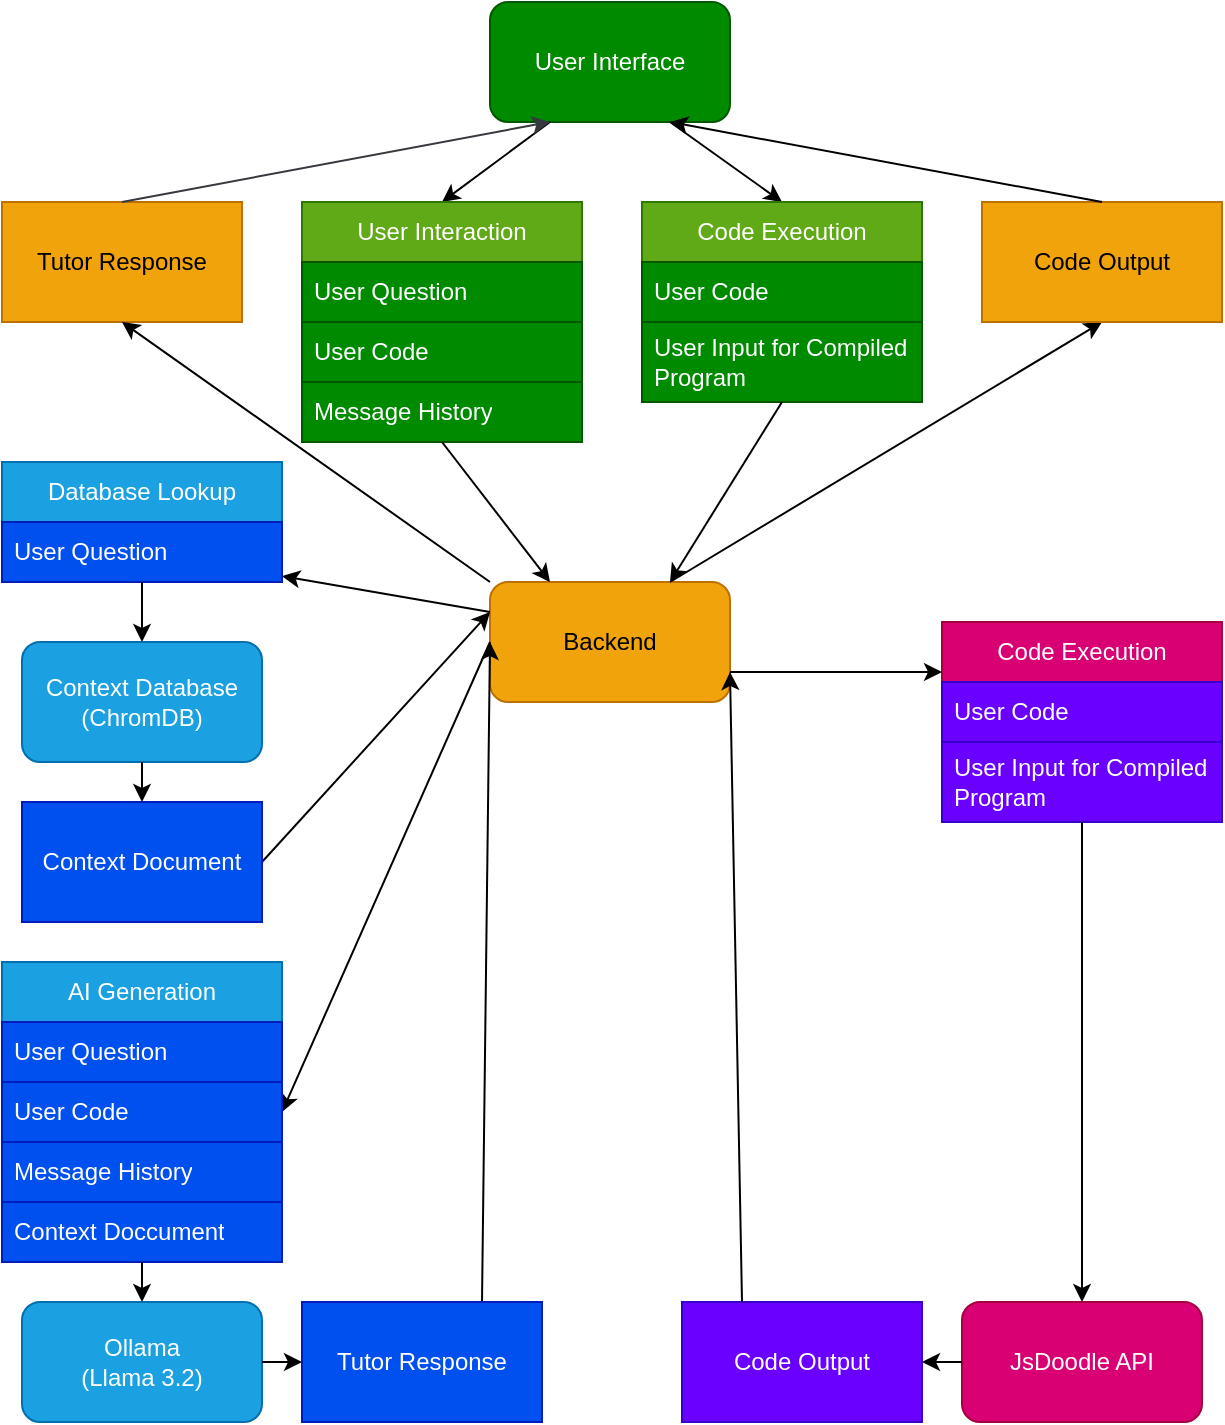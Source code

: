 <mxfile version="26.2.4">
  <diagram name="Page-1" id="Ih6s8407GPftAA1d-NDL">
    <mxGraphModel dx="1301" dy="838" grid="1" gridSize="10" guides="1" tooltips="1" connect="1" arrows="1" fold="1" page="1" pageScale="1" pageWidth="827" pageHeight="1169" math="0" shadow="0">
      <root>
        <mxCell id="0" />
        <mxCell id="1" parent="0" />
        <mxCell id="bCs0D3ElvCFrIqhlkfA1-1" value="User Interface" style="rounded=1;whiteSpace=wrap;html=1;fillColor=#008a00;fontColor=#ffffff;strokeColor=#005700;" vertex="1" parent="1">
          <mxGeometry x="354" y="20" width="120" height="60" as="geometry" />
        </mxCell>
        <mxCell id="bCs0D3ElvCFrIqhlkfA1-2" value="Backend" style="rounded=1;whiteSpace=wrap;html=1;fillColor=#f0a30a;fontColor=#000000;strokeColor=#BD7000;" vertex="1" parent="1">
          <mxGeometry x="354" y="310" width="120" height="60" as="geometry" />
        </mxCell>
        <mxCell id="bCs0D3ElvCFrIqhlkfA1-6" value="" style="endArrow=classic;html=1;rounded=0;exitX=0.25;exitY=1;exitDx=0;exitDy=0;entryX=0.5;entryY=0;entryDx=0;entryDy=0;strokeColor=light-dark(#000000,#000000);" edge="1" parent="1" source="bCs0D3ElvCFrIqhlkfA1-1" target="bCs0D3ElvCFrIqhlkfA1-7">
          <mxGeometry width="50" height="50" relative="1" as="geometry">
            <mxPoint x="320" y="270" as="sourcePoint" />
            <mxPoint x="370" y="220" as="targetPoint" />
          </mxGeometry>
        </mxCell>
        <mxCell id="bCs0D3ElvCFrIqhlkfA1-7" value="User Interaction" style="swimlane;fontStyle=0;childLayout=stackLayout;horizontal=1;startSize=30;horizontalStack=0;resizeParent=1;resizeParentMax=0;resizeLast=0;collapsible=1;marginBottom=0;whiteSpace=wrap;html=1;fillColor=#60a917;fontColor=#ffffff;strokeColor=#2D7600;" vertex="1" parent="1">
          <mxGeometry x="260" y="120" width="140" height="120" as="geometry" />
        </mxCell>
        <mxCell id="bCs0D3ElvCFrIqhlkfA1-8" value="User Question" style="text;strokeColor=#005700;fillColor=#008a00;align=left;verticalAlign=middle;spacingLeft=4;spacingRight=4;overflow=hidden;points=[[0,0.5],[1,0.5]];portConstraint=eastwest;rotatable=0;whiteSpace=wrap;html=1;fontColor=#ffffff;" vertex="1" parent="bCs0D3ElvCFrIqhlkfA1-7">
          <mxGeometry y="30" width="140" height="30" as="geometry" />
        </mxCell>
        <mxCell id="bCs0D3ElvCFrIqhlkfA1-9" value="User Code" style="text;strokeColor=#005700;fillColor=#008a00;align=left;verticalAlign=middle;spacingLeft=4;spacingRight=4;overflow=hidden;points=[[0,0.5],[1,0.5]];portConstraint=eastwest;rotatable=0;whiteSpace=wrap;html=1;fontColor=#ffffff;" vertex="1" parent="bCs0D3ElvCFrIqhlkfA1-7">
          <mxGeometry y="60" width="140" height="30" as="geometry" />
        </mxCell>
        <mxCell id="bCs0D3ElvCFrIqhlkfA1-10" value="Message History" style="text;strokeColor=#005700;fillColor=#008a00;align=left;verticalAlign=middle;spacingLeft=4;spacingRight=4;overflow=hidden;points=[[0,0.5],[1,0.5]];portConstraint=eastwest;rotatable=0;whiteSpace=wrap;html=1;fontColor=#ffffff;" vertex="1" parent="bCs0D3ElvCFrIqhlkfA1-7">
          <mxGeometry y="90" width="140" height="30" as="geometry" />
        </mxCell>
        <mxCell id="bCs0D3ElvCFrIqhlkfA1-12" value="" style="endArrow=classic;html=1;rounded=0;entryX=0.25;entryY=0;entryDx=0;entryDy=0;exitX=0.5;exitY=1;exitDx=0;exitDy=0;strokeColor=light-dark(#000000,#000000);" edge="1" parent="1" source="bCs0D3ElvCFrIqhlkfA1-7" target="bCs0D3ElvCFrIqhlkfA1-2">
          <mxGeometry width="50" height="50" relative="1" as="geometry">
            <mxPoint x="300" y="330" as="sourcePoint" />
            <mxPoint x="350" y="330" as="targetPoint" />
          </mxGeometry>
        </mxCell>
        <mxCell id="bCs0D3ElvCFrIqhlkfA1-13" value="" style="endArrow=classic;html=1;rounded=0;exitX=0;exitY=0.25;exitDx=0;exitDy=0;strokeColor=light-dark(#000000,#000000);" edge="1" parent="1" source="bCs0D3ElvCFrIqhlkfA1-2" target="bCs0D3ElvCFrIqhlkfA1-20">
          <mxGeometry width="50" height="50" relative="1" as="geometry">
            <mxPoint x="230" y="550" as="sourcePoint" />
            <mxPoint x="250" y="425" as="targetPoint" />
          </mxGeometry>
        </mxCell>
        <mxCell id="bCs0D3ElvCFrIqhlkfA1-14" value="" style="endArrow=classic;html=1;rounded=0;exitX=1;exitY=0.5;exitDx=0;exitDy=0;entryX=0;entryY=0.25;entryDx=0;entryDy=0;strokeColor=light-dark(#000000,#000000);" edge="1" parent="1" source="bCs0D3ElvCFrIqhlkfA1-28" target="bCs0D3ElvCFrIqhlkfA1-2">
          <mxGeometry width="50" height="50" relative="1" as="geometry">
            <mxPoint x="140" y="490" as="sourcePoint" />
            <mxPoint x="340" y="430" as="targetPoint" />
          </mxGeometry>
        </mxCell>
        <mxCell id="bCs0D3ElvCFrIqhlkfA1-15" value="Context Database (ChromDB)" style="rounded=1;whiteSpace=wrap;html=1;fillColor=#1ba1e2;fontColor=#ffffff;strokeColor=#006EAF;" vertex="1" parent="1">
          <mxGeometry x="120" y="340" width="120" height="60" as="geometry" />
        </mxCell>
        <mxCell id="bCs0D3ElvCFrIqhlkfA1-16" value="" style="endArrow=classic;html=1;rounded=0;exitX=0;exitY=0.5;exitDx=0;exitDy=0;entryX=1;entryY=0.5;entryDx=0;entryDy=0;strokeColor=light-dark(#000000,#000000);" edge="1" parent="1" source="bCs0D3ElvCFrIqhlkfA1-2" target="bCs0D3ElvCFrIqhlkfA1-38">
          <mxGeometry width="50" height="50" relative="1" as="geometry">
            <mxPoint x="200" y="630" as="sourcePoint" />
            <mxPoint x="151" y="570" as="targetPoint" />
          </mxGeometry>
        </mxCell>
        <mxCell id="bCs0D3ElvCFrIqhlkfA1-17" value="" style="endArrow=classic;html=1;rounded=0;entryX=0;entryY=0.5;entryDx=0;entryDy=0;exitX=0.75;exitY=0;exitDx=0;exitDy=0;strokeColor=light-dark(#000000,#000000);" edge="1" parent="1" source="bCs0D3ElvCFrIqhlkfA1-42" target="bCs0D3ElvCFrIqhlkfA1-2">
          <mxGeometry width="50" height="50" relative="1" as="geometry">
            <mxPoint x="380" y="670" as="sourcePoint" />
            <mxPoint x="280" y="610" as="targetPoint" />
          </mxGeometry>
        </mxCell>
        <mxCell id="bCs0D3ElvCFrIqhlkfA1-19" value="Database Lookup" style="swimlane;fontStyle=0;childLayout=stackLayout;horizontal=1;startSize=30;horizontalStack=0;resizeParent=1;resizeParentMax=0;resizeLast=0;collapsible=1;marginBottom=0;whiteSpace=wrap;html=1;fillColor=#1ba1e2;fontColor=#ffffff;strokeColor=#006EAF;" vertex="1" parent="1">
          <mxGeometry x="110" y="250" width="140" height="60" as="geometry" />
        </mxCell>
        <mxCell id="bCs0D3ElvCFrIqhlkfA1-20" value="User Question" style="text;strokeColor=#001DBC;fillColor=#0050ef;align=left;verticalAlign=middle;spacingLeft=4;spacingRight=4;overflow=hidden;points=[[0,0.5],[1,0.5]];portConstraint=eastwest;rotatable=0;whiteSpace=wrap;html=1;fontColor=#ffffff;" vertex="1" parent="bCs0D3ElvCFrIqhlkfA1-19">
          <mxGeometry y="30" width="140" height="30" as="geometry" />
        </mxCell>
        <mxCell id="bCs0D3ElvCFrIqhlkfA1-23" value="" style="endArrow=classic;html=1;rounded=0;entryX=0.5;entryY=0;entryDx=0;entryDy=0;exitX=0.5;exitY=1;exitDx=0;exitDy=0;strokeColor=light-dark(#000000,#000000);" edge="1" parent="1" source="bCs0D3ElvCFrIqhlkfA1-19" target="bCs0D3ElvCFrIqhlkfA1-15">
          <mxGeometry width="50" height="50" relative="1" as="geometry">
            <mxPoint x="80" y="320" as="sourcePoint" />
            <mxPoint x="230" y="320" as="targetPoint" />
          </mxGeometry>
        </mxCell>
        <mxCell id="bCs0D3ElvCFrIqhlkfA1-28" value="Context Document" style="rounded=0;whiteSpace=wrap;html=1;fillColor=#0050ef;fontColor=#ffffff;strokeColor=#001DBC;" vertex="1" parent="1">
          <mxGeometry x="120" y="420" width="120" height="60" as="geometry" />
        </mxCell>
        <mxCell id="bCs0D3ElvCFrIqhlkfA1-29" value="Ollama&lt;div&gt;(Llama 3.2)&lt;/div&gt;" style="rounded=1;whiteSpace=wrap;html=1;fillColor=#1ba1e2;fontColor=#ffffff;strokeColor=#006EAF;" vertex="1" parent="1">
          <mxGeometry x="120" y="670" width="120" height="60" as="geometry" />
        </mxCell>
        <mxCell id="bCs0D3ElvCFrIqhlkfA1-31" value="" style="endArrow=classic;html=1;rounded=0;exitX=0.5;exitY=1;exitDx=0;exitDy=0;entryX=0.5;entryY=0;entryDx=0;entryDy=0;strokeColor=light-dark(#000000,#000000);" edge="1" parent="1" source="bCs0D3ElvCFrIqhlkfA1-15" target="bCs0D3ElvCFrIqhlkfA1-28">
          <mxGeometry width="50" height="50" relative="1" as="geometry">
            <mxPoint x="50" y="410" as="sourcePoint" />
            <mxPoint x="100" y="360" as="targetPoint" />
          </mxGeometry>
        </mxCell>
        <mxCell id="bCs0D3ElvCFrIqhlkfA1-32" value="" style="endArrow=classic;html=1;rounded=0;exitX=0.75;exitY=1;exitDx=0;exitDy=0;entryX=0.5;entryY=0;entryDx=0;entryDy=0;strokeColor=light-dark(#000000,#000000);" edge="1" parent="1" source="bCs0D3ElvCFrIqhlkfA1-1" target="bCs0D3ElvCFrIqhlkfA1-33">
          <mxGeometry width="50" height="50" relative="1" as="geometry">
            <mxPoint x="460" y="130" as="sourcePoint" />
            <mxPoint x="510" y="80" as="targetPoint" />
          </mxGeometry>
        </mxCell>
        <mxCell id="bCs0D3ElvCFrIqhlkfA1-33" value="Code Execution" style="swimlane;fontStyle=0;childLayout=stackLayout;horizontal=1;startSize=30;horizontalStack=0;resizeParent=1;resizeParentMax=0;resizeLast=0;collapsible=1;marginBottom=0;whiteSpace=wrap;html=1;fillColor=#60a917;fontColor=#ffffff;strokeColor=#2D7600;" vertex="1" parent="1">
          <mxGeometry x="430" y="120" width="140" height="100" as="geometry" />
        </mxCell>
        <mxCell id="bCs0D3ElvCFrIqhlkfA1-34" value="User Code" style="text;strokeColor=#005700;fillColor=#008a00;align=left;verticalAlign=middle;spacingLeft=4;spacingRight=4;overflow=hidden;points=[[0,0.5],[1,0.5]];portConstraint=eastwest;rotatable=0;whiteSpace=wrap;html=1;fontColor=#ffffff;" vertex="1" parent="bCs0D3ElvCFrIqhlkfA1-33">
          <mxGeometry y="30" width="140" height="30" as="geometry" />
        </mxCell>
        <mxCell id="bCs0D3ElvCFrIqhlkfA1-35" value="User Input for Compiled Program" style="text;strokeColor=#005700;fillColor=#008a00;align=left;verticalAlign=middle;spacingLeft=4;spacingRight=4;overflow=hidden;points=[[0,0.5],[1,0.5]];portConstraint=eastwest;rotatable=0;whiteSpace=wrap;html=1;fontColor=#ffffff;" vertex="1" parent="bCs0D3ElvCFrIqhlkfA1-33">
          <mxGeometry y="60" width="140" height="40" as="geometry" />
        </mxCell>
        <mxCell id="bCs0D3ElvCFrIqhlkfA1-37" value="" style="endArrow=classic;html=1;rounded=0;exitX=0.5;exitY=1;exitDx=0;exitDy=0;entryX=0.75;entryY=0;entryDx=0;entryDy=0;strokeColor=light-dark(#000000,#000000);" edge="1" parent="1" source="bCs0D3ElvCFrIqhlkfA1-33" target="bCs0D3ElvCFrIqhlkfA1-2">
          <mxGeometry width="50" height="50" relative="1" as="geometry">
            <mxPoint x="510" y="280" as="sourcePoint" />
            <mxPoint x="560" y="230" as="targetPoint" />
          </mxGeometry>
        </mxCell>
        <mxCell id="bCs0D3ElvCFrIqhlkfA1-38" value="AI Generation" style="swimlane;fontStyle=0;childLayout=stackLayout;horizontal=1;startSize=30;horizontalStack=0;resizeParent=1;resizeParentMax=0;resizeLast=0;collapsible=1;marginBottom=0;whiteSpace=wrap;html=1;fillColor=#1ba1e2;fontColor=#ffffff;strokeColor=#006EAF;" vertex="1" parent="1">
          <mxGeometry x="110" y="500" width="140" height="150" as="geometry" />
        </mxCell>
        <mxCell id="bCs0D3ElvCFrIqhlkfA1-39" value="User Question" style="text;strokeColor=#001DBC;fillColor=#0050ef;align=left;verticalAlign=middle;spacingLeft=4;spacingRight=4;overflow=hidden;points=[[0,0.5],[1,0.5]];portConstraint=eastwest;rotatable=0;whiteSpace=wrap;html=1;fontColor=#ffffff;" vertex="1" parent="bCs0D3ElvCFrIqhlkfA1-38">
          <mxGeometry y="30" width="140" height="30" as="geometry" />
        </mxCell>
        <mxCell id="bCs0D3ElvCFrIqhlkfA1-40" value="User Code" style="text;strokeColor=#001DBC;fillColor=#0050ef;align=left;verticalAlign=middle;spacingLeft=4;spacingRight=4;overflow=hidden;points=[[0,0.5],[1,0.5]];portConstraint=eastwest;rotatable=0;whiteSpace=wrap;html=1;fontColor=#ffffff;" vertex="1" parent="bCs0D3ElvCFrIqhlkfA1-38">
          <mxGeometry y="60" width="140" height="30" as="geometry" />
        </mxCell>
        <mxCell id="bCs0D3ElvCFrIqhlkfA1-41" value="Message History" style="text;strokeColor=#001DBC;fillColor=#0050ef;align=left;verticalAlign=middle;spacingLeft=4;spacingRight=4;overflow=hidden;points=[[0,0.5],[1,0.5]];portConstraint=eastwest;rotatable=0;whiteSpace=wrap;html=1;fontColor=#ffffff;" vertex="1" parent="bCs0D3ElvCFrIqhlkfA1-38">
          <mxGeometry y="90" width="140" height="30" as="geometry" />
        </mxCell>
        <mxCell id="bCs0D3ElvCFrIqhlkfA1-43" value="Context Doccument" style="text;strokeColor=#001DBC;fillColor=#0050ef;align=left;verticalAlign=middle;spacingLeft=4;spacingRight=4;overflow=hidden;points=[[0,0.5],[1,0.5]];portConstraint=eastwest;rotatable=0;whiteSpace=wrap;html=1;fontColor=#ffffff;" vertex="1" parent="bCs0D3ElvCFrIqhlkfA1-38">
          <mxGeometry y="120" width="140" height="30" as="geometry" />
        </mxCell>
        <mxCell id="bCs0D3ElvCFrIqhlkfA1-42" value="Tutor Response" style="rounded=0;whiteSpace=wrap;html=1;fillColor=#0050ef;fontColor=#ffffff;strokeColor=#001DBC;" vertex="1" parent="1">
          <mxGeometry x="260" y="670" width="120" height="60" as="geometry" />
        </mxCell>
        <mxCell id="bCs0D3ElvCFrIqhlkfA1-44" value="" style="endArrow=classic;html=1;rounded=0;exitX=0.5;exitY=1;exitDx=0;exitDy=0;entryX=0.5;entryY=0;entryDx=0;entryDy=0;strokeColor=light-dark(#000000,#000000);" edge="1" parent="1" source="bCs0D3ElvCFrIqhlkfA1-38" target="bCs0D3ElvCFrIqhlkfA1-29">
          <mxGeometry width="50" height="50" relative="1" as="geometry">
            <mxPoint x="170" y="720" as="sourcePoint" />
            <mxPoint x="220" y="670" as="targetPoint" />
          </mxGeometry>
        </mxCell>
        <mxCell id="bCs0D3ElvCFrIqhlkfA1-45" value="" style="endArrow=classic;html=1;rounded=0;exitX=1;exitY=0.5;exitDx=0;exitDy=0;entryX=0;entryY=0.5;entryDx=0;entryDy=0;strokeColor=light-dark(#000000,#000000);" edge="1" parent="1" source="bCs0D3ElvCFrIqhlkfA1-29" target="bCs0D3ElvCFrIqhlkfA1-42">
          <mxGeometry width="50" height="50" relative="1" as="geometry">
            <mxPoint x="190" y="740" as="sourcePoint" />
            <mxPoint x="240" y="690" as="targetPoint" />
          </mxGeometry>
        </mxCell>
        <mxCell id="bCs0D3ElvCFrIqhlkfA1-46" value="Tutor Response" style="rounded=0;whiteSpace=wrap;html=1;fillColor=#f0a30a;fontColor=#000000;strokeColor=#BD7000;" vertex="1" parent="1">
          <mxGeometry x="110" y="120" width="120" height="60" as="geometry" />
        </mxCell>
        <mxCell id="bCs0D3ElvCFrIqhlkfA1-47" value="&lt;div&gt;&lt;br&gt;&lt;/div&gt;&lt;div&gt;&lt;br&gt;&lt;/div&gt;" style="endArrow=classic;html=1;rounded=0;exitX=0.5;exitY=0;exitDx=0;exitDy=0;entryX=0.25;entryY=1;entryDx=0;entryDy=0;fillColor=#eeeeee;strokeColor=light-dark(#36393D,#000000);" edge="1" parent="1" source="bCs0D3ElvCFrIqhlkfA1-46" target="bCs0D3ElvCFrIqhlkfA1-1">
          <mxGeometry width="50" height="50" relative="1" as="geometry">
            <mxPoint x="160" y="140" as="sourcePoint" />
            <mxPoint x="210" y="90" as="targetPoint" />
          </mxGeometry>
        </mxCell>
        <mxCell id="bCs0D3ElvCFrIqhlkfA1-48" value="" style="endArrow=classic;html=1;rounded=0;entryX=0.5;entryY=1;entryDx=0;entryDy=0;exitX=0;exitY=0;exitDx=0;exitDy=0;strokeColor=light-dark(#000000,#000000);" edge="1" parent="1" source="bCs0D3ElvCFrIqhlkfA1-2" target="bCs0D3ElvCFrIqhlkfA1-46">
          <mxGeometry width="50" height="50" relative="1" as="geometry">
            <mxPoint x="440" y="390" as="sourcePoint" />
            <mxPoint x="350" y="300" as="targetPoint" />
          </mxGeometry>
        </mxCell>
        <mxCell id="bCs0D3ElvCFrIqhlkfA1-49" value="" style="endArrow=classic;html=1;rounded=0;exitX=0.75;exitY=0;exitDx=0;exitDy=0;entryX=0.5;entryY=1;entryDx=0;entryDy=0;strokeColor=light-dark(#000000,#000000);" edge="1" parent="1" source="bCs0D3ElvCFrIqhlkfA1-2" target="bCs0D3ElvCFrIqhlkfA1-50">
          <mxGeometry width="50" height="50" relative="1" as="geometry">
            <mxPoint x="530" y="390" as="sourcePoint" />
            <mxPoint x="660" y="300" as="targetPoint" />
          </mxGeometry>
        </mxCell>
        <mxCell id="bCs0D3ElvCFrIqhlkfA1-50" value="Code Output" style="rounded=0;whiteSpace=wrap;html=1;fillColor=#f0a30a;fontColor=#000000;strokeColor=#BD7000;" vertex="1" parent="1">
          <mxGeometry x="600" y="120" width="120" height="60" as="geometry" />
        </mxCell>
        <mxCell id="bCs0D3ElvCFrIqhlkfA1-51" value="" style="endArrow=classic;html=1;rounded=0;entryX=0.75;entryY=1;entryDx=0;entryDy=0;exitX=0.5;exitY=0;exitDx=0;exitDy=0;strokeColor=light-dark(#000000,#000000);" edge="1" parent="1" source="bCs0D3ElvCFrIqhlkfA1-50" target="bCs0D3ElvCFrIqhlkfA1-1">
          <mxGeometry width="50" height="50" relative="1" as="geometry">
            <mxPoint x="620" y="110" as="sourcePoint" />
            <mxPoint x="670" y="60" as="targetPoint" />
          </mxGeometry>
        </mxCell>
        <mxCell id="bCs0D3ElvCFrIqhlkfA1-52" value="Code Output" style="rounded=0;whiteSpace=wrap;html=1;fillColor=#6a00ff;fontColor=#ffffff;strokeColor=#3700CC;" vertex="1" parent="1">
          <mxGeometry x="450" y="670" width="120" height="60" as="geometry" />
        </mxCell>
        <mxCell id="bCs0D3ElvCFrIqhlkfA1-53" value="JsDoodle API" style="rounded=1;whiteSpace=wrap;html=1;fillColor=#d80073;fontColor=#ffffff;strokeColor=#A50040;" vertex="1" parent="1">
          <mxGeometry x="590" y="670" width="120" height="60" as="geometry" />
        </mxCell>
        <mxCell id="bCs0D3ElvCFrIqhlkfA1-54" value="Code Execution" style="swimlane;fontStyle=0;childLayout=stackLayout;horizontal=1;startSize=30;horizontalStack=0;resizeParent=1;resizeParentMax=0;resizeLast=0;collapsible=1;marginBottom=0;whiteSpace=wrap;html=1;fillColor=#d80073;fontColor=#ffffff;strokeColor=#A50040;" vertex="1" parent="1">
          <mxGeometry x="580" y="330" width="140" height="100" as="geometry" />
        </mxCell>
        <mxCell id="bCs0D3ElvCFrIqhlkfA1-55" value="User Code" style="text;strokeColor=#3700CC;fillColor=#6a00ff;align=left;verticalAlign=middle;spacingLeft=4;spacingRight=4;overflow=hidden;points=[[0,0.5],[1,0.5]];portConstraint=eastwest;rotatable=0;whiteSpace=wrap;html=1;fontColor=#ffffff;" vertex="1" parent="bCs0D3ElvCFrIqhlkfA1-54">
          <mxGeometry y="30" width="140" height="30" as="geometry" />
        </mxCell>
        <mxCell id="bCs0D3ElvCFrIqhlkfA1-56" value="User Input for Compiled Program" style="text;strokeColor=#3700CC;fillColor=#6a00ff;align=left;verticalAlign=middle;spacingLeft=4;spacingRight=4;overflow=hidden;points=[[0,0.5],[1,0.5]];portConstraint=eastwest;rotatable=0;whiteSpace=wrap;html=1;fontColor=#ffffff;" vertex="1" parent="bCs0D3ElvCFrIqhlkfA1-54">
          <mxGeometry y="60" width="140" height="40" as="geometry" />
        </mxCell>
        <mxCell id="bCs0D3ElvCFrIqhlkfA1-58" value="" style="endArrow=classic;html=1;rounded=0;entryX=0;entryY=0.25;entryDx=0;entryDy=0;exitX=1;exitY=0.75;exitDx=0;exitDy=0;strokeColor=light-dark(#000000,#000000);" edge="1" parent="1" source="bCs0D3ElvCFrIqhlkfA1-2" target="bCs0D3ElvCFrIqhlkfA1-54">
          <mxGeometry width="50" height="50" relative="1" as="geometry">
            <mxPoint x="520" y="350" as="sourcePoint" />
            <mxPoint x="510" y="460" as="targetPoint" />
          </mxGeometry>
        </mxCell>
        <mxCell id="bCs0D3ElvCFrIqhlkfA1-59" value="" style="endArrow=classic;html=1;rounded=0;exitX=0.5;exitY=1;exitDx=0;exitDy=0;entryX=0.5;entryY=0;entryDx=0;entryDy=0;strokeColor=light-dark(#000000,#000000);" edge="1" parent="1" source="bCs0D3ElvCFrIqhlkfA1-54" target="bCs0D3ElvCFrIqhlkfA1-53">
          <mxGeometry width="50" height="50" relative="1" as="geometry">
            <mxPoint x="620" y="460" as="sourcePoint" />
            <mxPoint x="630" y="530" as="targetPoint" />
          </mxGeometry>
        </mxCell>
        <mxCell id="bCs0D3ElvCFrIqhlkfA1-60" value="" style="endArrow=classic;html=1;rounded=0;exitX=0;exitY=0.5;exitDx=0;exitDy=0;entryX=1;entryY=0.5;entryDx=0;entryDy=0;strokeColor=light-dark(#000000,#000000);" edge="1" parent="1" source="bCs0D3ElvCFrIqhlkfA1-53" target="bCs0D3ElvCFrIqhlkfA1-52">
          <mxGeometry width="50" height="50" relative="1" as="geometry">
            <mxPoint x="620" y="620" as="sourcePoint" />
            <mxPoint x="540" y="600" as="targetPoint" />
          </mxGeometry>
        </mxCell>
        <mxCell id="bCs0D3ElvCFrIqhlkfA1-61" value="" style="endArrow=classic;html=1;rounded=0;entryX=1;entryY=0.75;entryDx=0;entryDy=0;exitX=0.25;exitY=0;exitDx=0;exitDy=0;strokeColor=light-dark(#000000,#000000);" edge="1" parent="1" source="bCs0D3ElvCFrIqhlkfA1-52" target="bCs0D3ElvCFrIqhlkfA1-2">
          <mxGeometry width="50" height="50" relative="1" as="geometry">
            <mxPoint x="460" y="660" as="sourcePoint" />
            <mxPoint x="456" y="450" as="targetPoint" />
          </mxGeometry>
        </mxCell>
      </root>
    </mxGraphModel>
  </diagram>
</mxfile>
